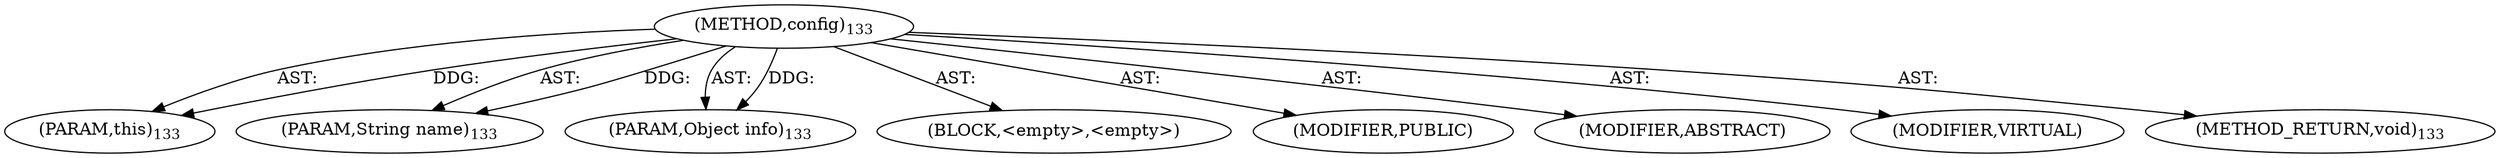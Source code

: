 digraph "config" {  
"111669149702" [label = <(METHOD,config)<SUB>133</SUB>> ]
"115964117001" [label = <(PARAM,this)<SUB>133</SUB>> ]
"115964117002" [label = <(PARAM,String name)<SUB>133</SUB>> ]
"115964117003" [label = <(PARAM,Object info)<SUB>133</SUB>> ]
"25769803782" [label = <(BLOCK,&lt;empty&gt;,&lt;empty&gt;)> ]
"133143986194" [label = <(MODIFIER,PUBLIC)> ]
"133143986195" [label = <(MODIFIER,ABSTRACT)> ]
"133143986196" [label = <(MODIFIER,VIRTUAL)> ]
"128849018886" [label = <(METHOD_RETURN,void)<SUB>133</SUB>> ]
  "111669149702" -> "115964117001"  [ label = "AST: "] 
  "111669149702" -> "115964117002"  [ label = "AST: "] 
  "111669149702" -> "115964117003"  [ label = "AST: "] 
  "111669149702" -> "25769803782"  [ label = "AST: "] 
  "111669149702" -> "133143986194"  [ label = "AST: "] 
  "111669149702" -> "133143986195"  [ label = "AST: "] 
  "111669149702" -> "133143986196"  [ label = "AST: "] 
  "111669149702" -> "128849018886"  [ label = "AST: "] 
  "111669149702" -> "115964117001"  [ label = "DDG: "] 
  "111669149702" -> "115964117002"  [ label = "DDG: "] 
  "111669149702" -> "115964117003"  [ label = "DDG: "] 
}
